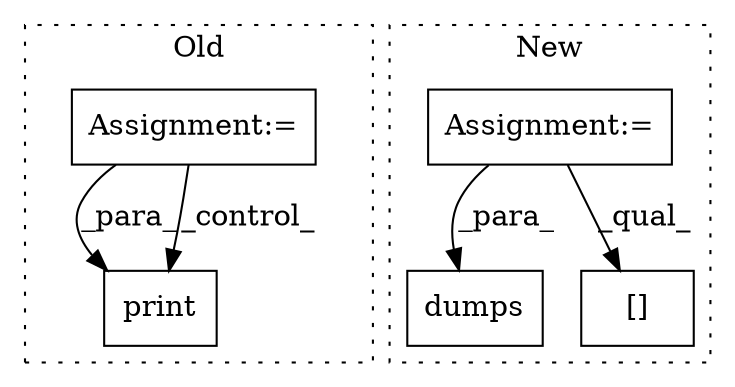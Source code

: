 digraph G {
subgraph cluster0 {
1 [label="print" a="32" s="6592,6604" l="6,1" shape="box"];
4 [label="Assignment:=" a="7" s="6214" l="1" shape="box"];
label = "Old";
style="dotted";
}
subgraph cluster1 {
2 [label="dumps" a="32" s="7282,7294" l="6,1" shape="box"];
3 [label="Assignment:=" a="7" s="7005" l="1" shape="box"];
5 [label="[]" a="2" s="7152,7171" l="7,1" shape="box"];
label = "New";
style="dotted";
}
3 -> 5 [label="_qual_"];
3 -> 2 [label="_para_"];
4 -> 1 [label="_para_"];
4 -> 1 [label="_control_"];
}